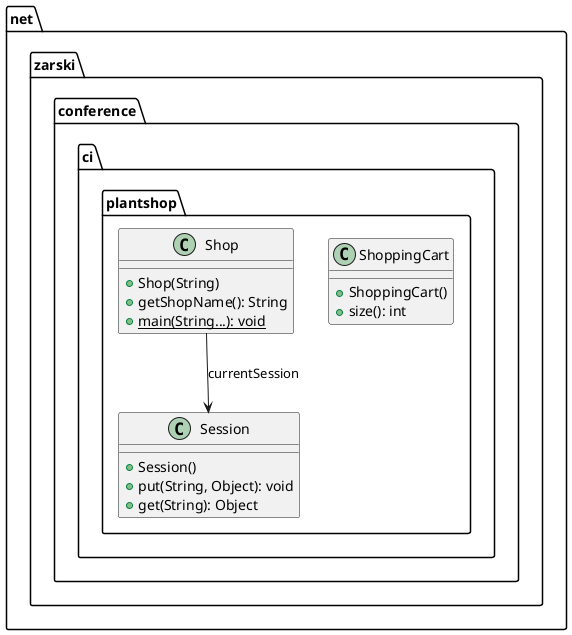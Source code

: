 @startuml

    namespace net.zarski.conference.ci.plantshop {

        class ShoppingCart {
            +ShoppingCart()
            +size(): int
        }

        class Session {
            +Session()
            +put(String, Object): void
            +get(String): Object
        }

        class Shop {
            +Shop(String)
            +getShopName(): String
            {static} +main(String...): void
        }
    }

    net.zarski.conference.ci.plantshop.Shop --> net.zarski.conference.ci.plantshop.Session: currentSession

@enduml
